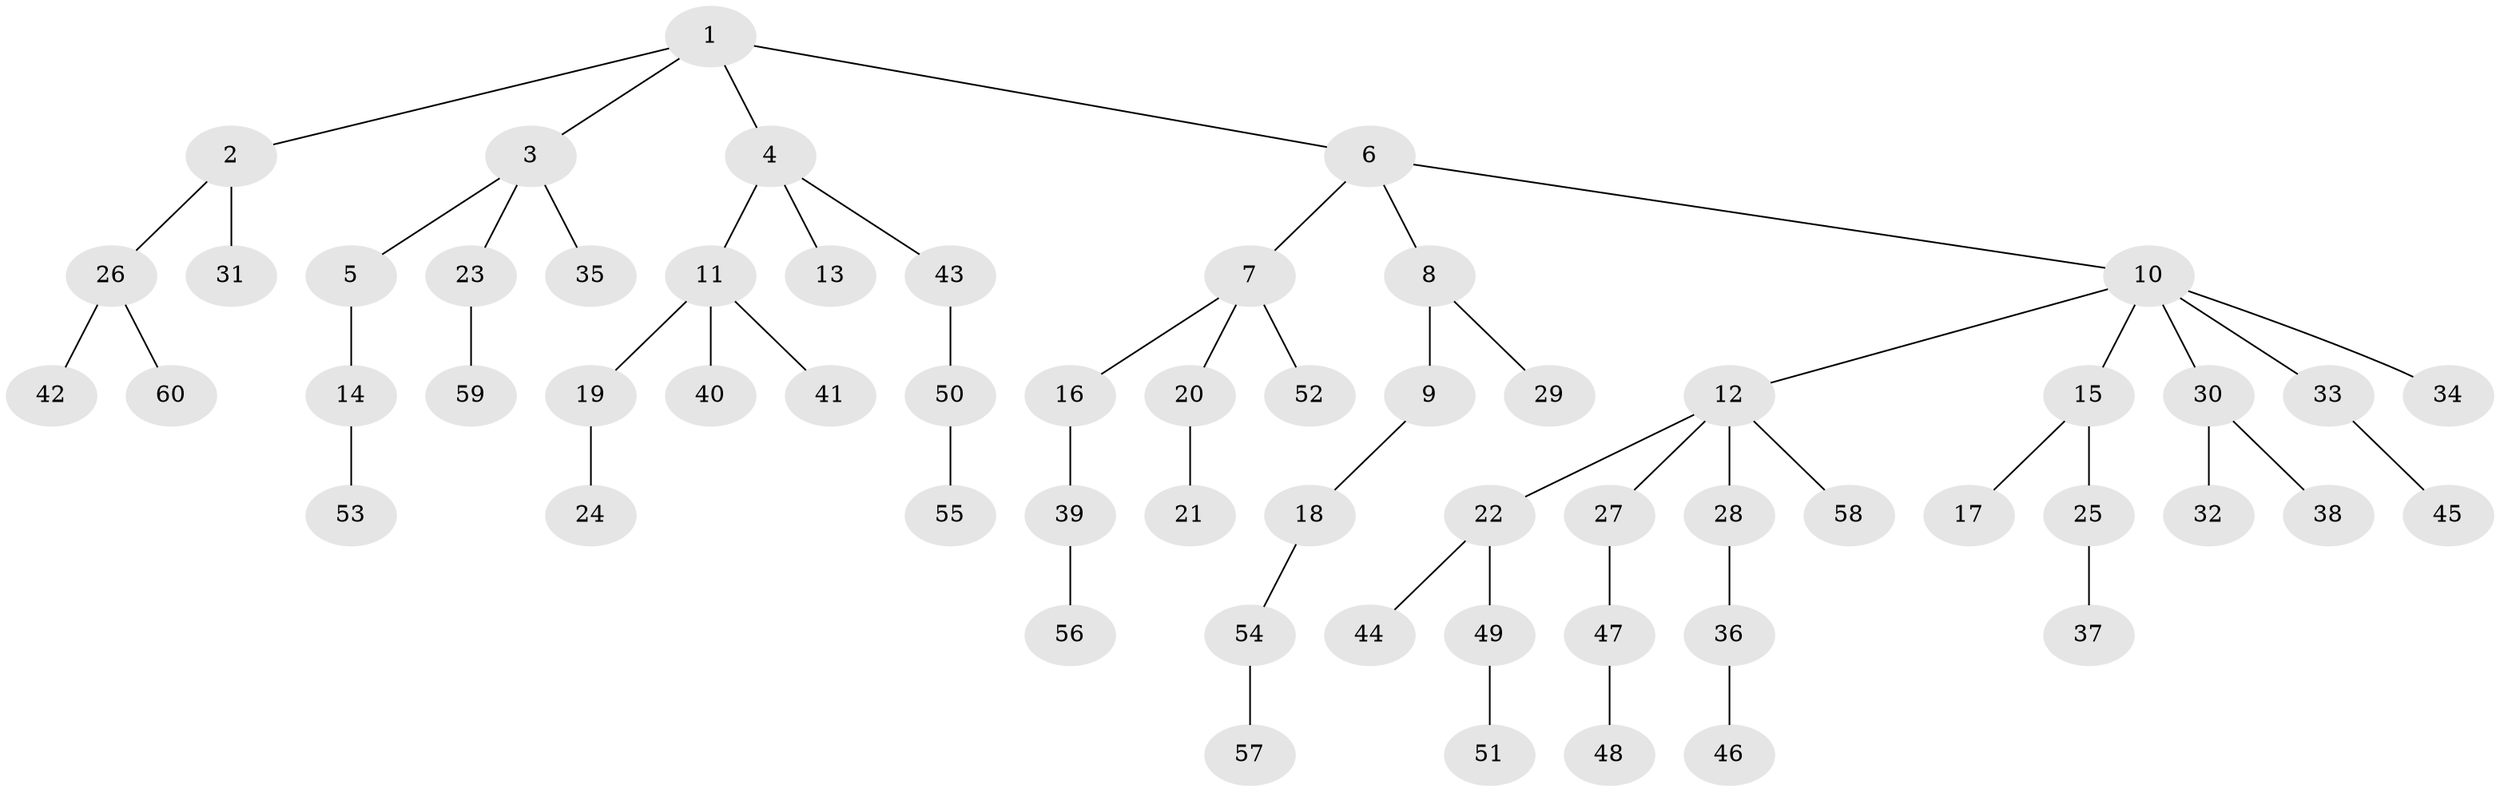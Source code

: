 // coarse degree distribution, {5: 0.02564102564102564, 3: 0.05128205128205128, 6: 0.05128205128205128, 2: 0.23076923076923078, 8: 0.02564102564102564, 4: 0.02564102564102564, 1: 0.5897435897435898}
// Generated by graph-tools (version 1.1) at 2025/42/03/06/25 10:42:02]
// undirected, 60 vertices, 59 edges
graph export_dot {
graph [start="1"]
  node [color=gray90,style=filled];
  1;
  2;
  3;
  4;
  5;
  6;
  7;
  8;
  9;
  10;
  11;
  12;
  13;
  14;
  15;
  16;
  17;
  18;
  19;
  20;
  21;
  22;
  23;
  24;
  25;
  26;
  27;
  28;
  29;
  30;
  31;
  32;
  33;
  34;
  35;
  36;
  37;
  38;
  39;
  40;
  41;
  42;
  43;
  44;
  45;
  46;
  47;
  48;
  49;
  50;
  51;
  52;
  53;
  54;
  55;
  56;
  57;
  58;
  59;
  60;
  1 -- 2;
  1 -- 3;
  1 -- 4;
  1 -- 6;
  2 -- 26;
  2 -- 31;
  3 -- 5;
  3 -- 23;
  3 -- 35;
  4 -- 11;
  4 -- 13;
  4 -- 43;
  5 -- 14;
  6 -- 7;
  6 -- 8;
  6 -- 10;
  7 -- 16;
  7 -- 20;
  7 -- 52;
  8 -- 9;
  8 -- 29;
  9 -- 18;
  10 -- 12;
  10 -- 15;
  10 -- 30;
  10 -- 33;
  10 -- 34;
  11 -- 19;
  11 -- 40;
  11 -- 41;
  12 -- 22;
  12 -- 27;
  12 -- 28;
  12 -- 58;
  14 -- 53;
  15 -- 17;
  15 -- 25;
  16 -- 39;
  18 -- 54;
  19 -- 24;
  20 -- 21;
  22 -- 44;
  22 -- 49;
  23 -- 59;
  25 -- 37;
  26 -- 42;
  26 -- 60;
  27 -- 47;
  28 -- 36;
  30 -- 32;
  30 -- 38;
  33 -- 45;
  36 -- 46;
  39 -- 56;
  43 -- 50;
  47 -- 48;
  49 -- 51;
  50 -- 55;
  54 -- 57;
}
